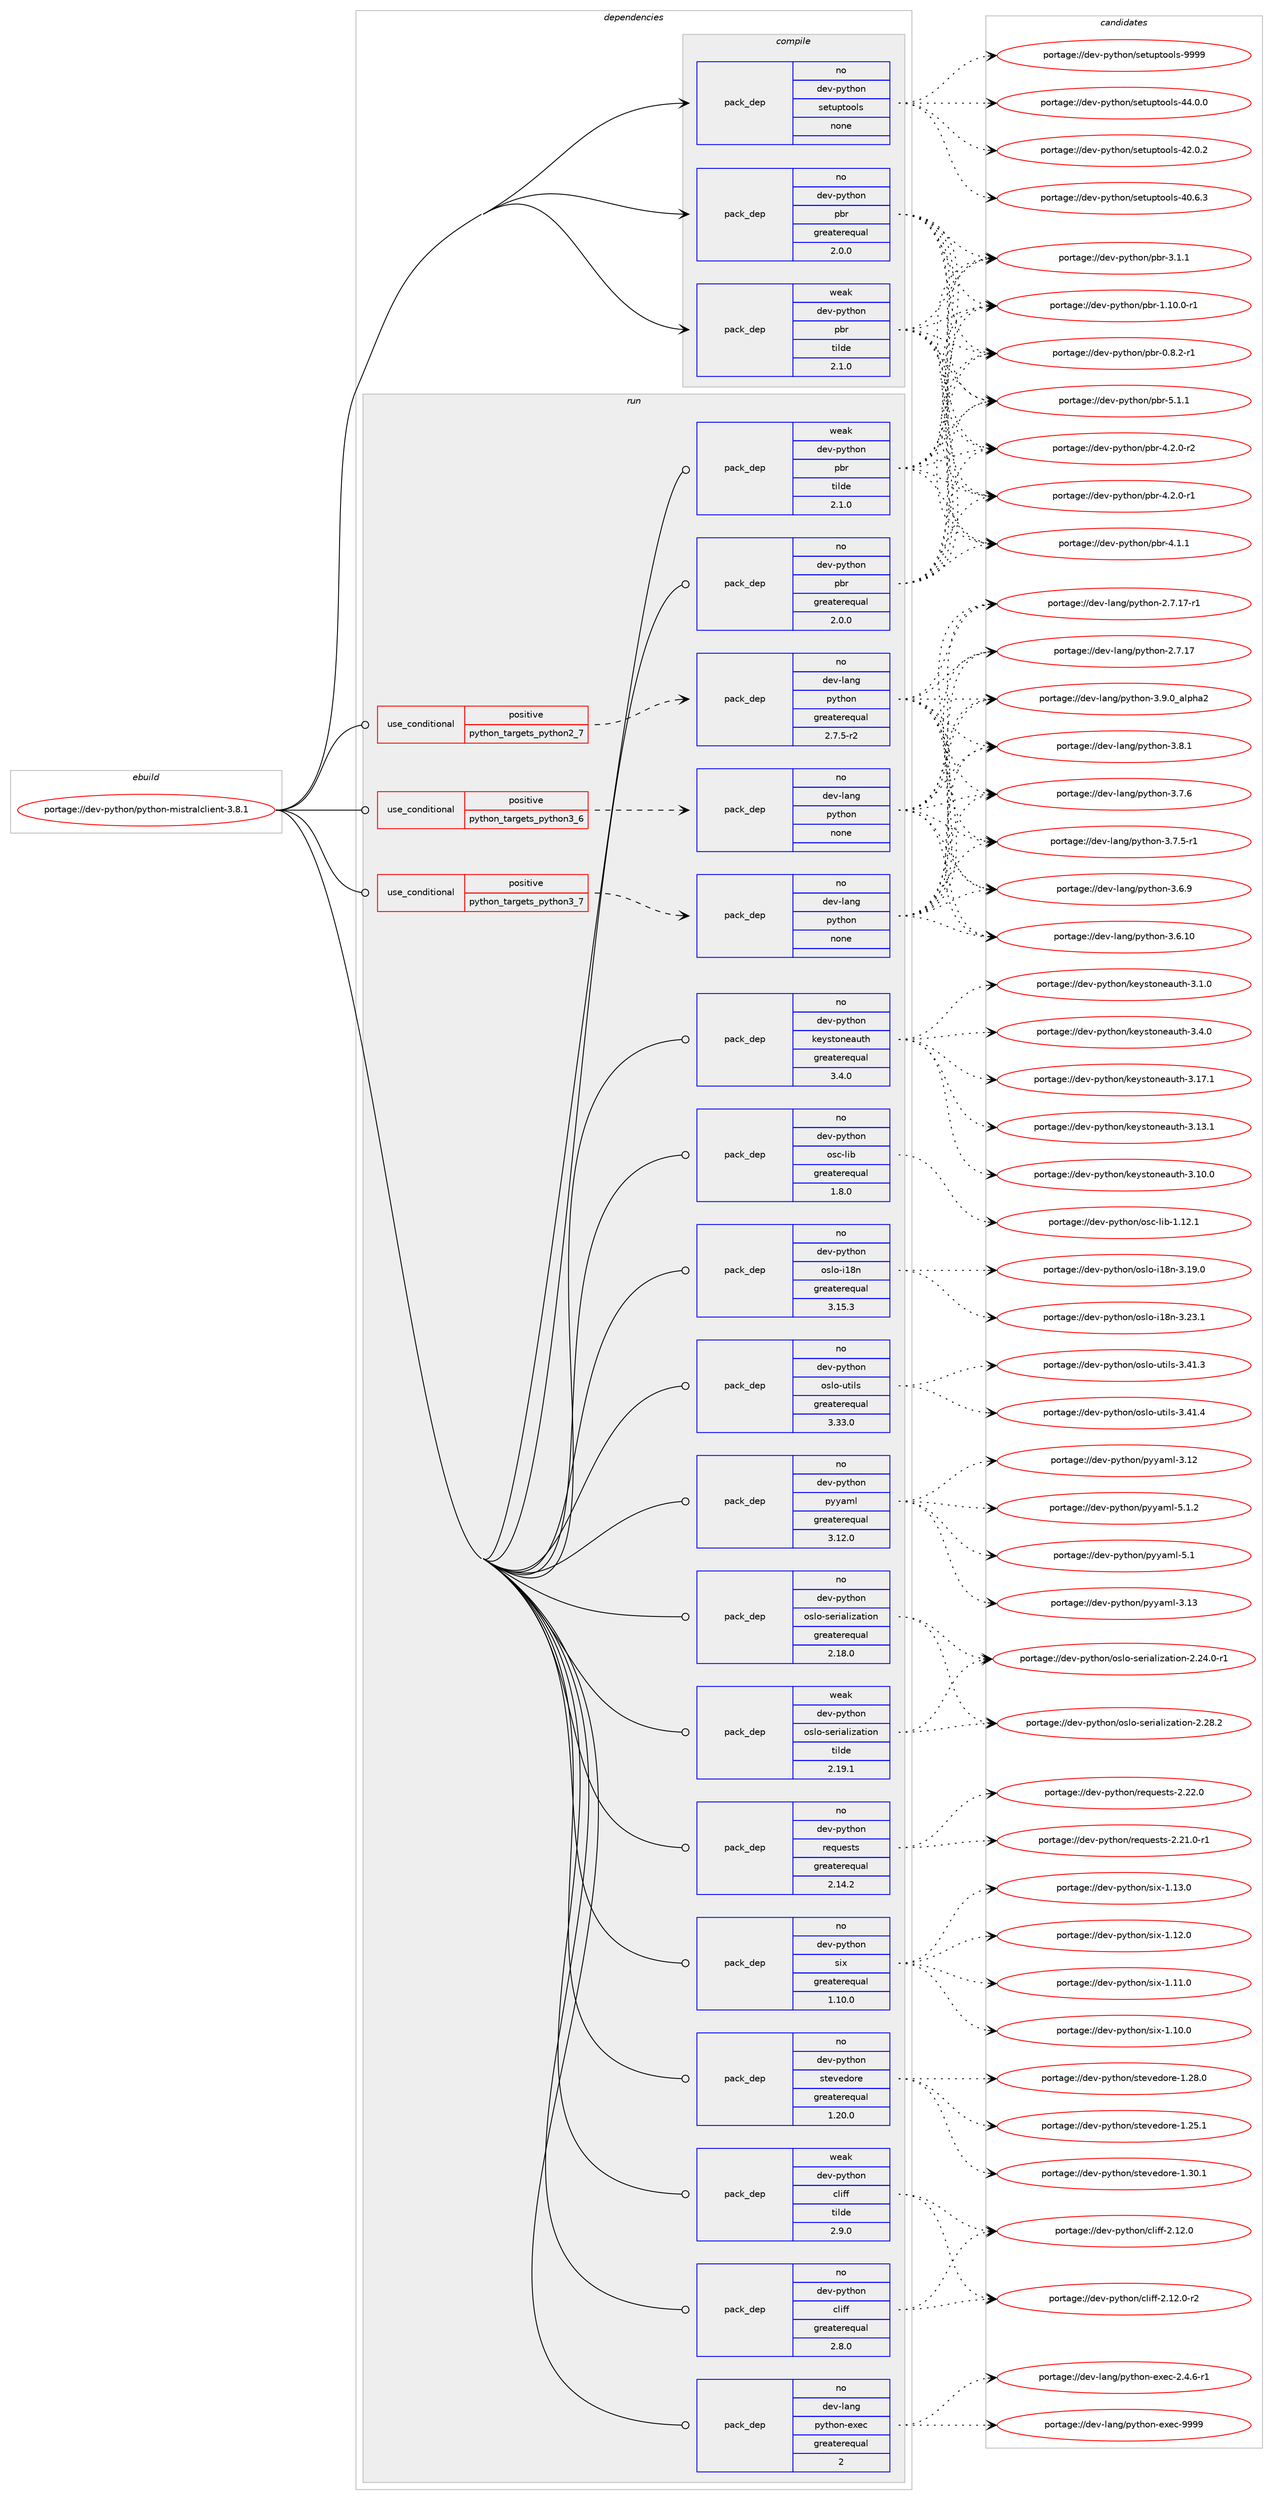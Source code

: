 digraph prolog {

# *************
# Graph options
# *************

newrank=true;
concentrate=true;
compound=true;
graph [rankdir=LR,fontname=Helvetica,fontsize=10,ranksep=1.5];#, ranksep=2.5, nodesep=0.2];
edge  [arrowhead=vee];
node  [fontname=Helvetica,fontsize=10];

# **********
# The ebuild
# **********

subgraph cluster_leftcol {
color=gray;
label=<<i>ebuild</i>>;
id [label="portage://dev-python/python-mistralclient-3.8.1", color=red, width=4, href="../dev-python/python-mistralclient-3.8.1.svg"];
}

# ****************
# The dependencies
# ****************

subgraph cluster_midcol {
color=gray;
label=<<i>dependencies</i>>;
subgraph cluster_compile {
fillcolor="#eeeeee";
style=filled;
label=<<i>compile</i>>;
subgraph pack319019 {
dependency431587 [label=<<TABLE BORDER="0" CELLBORDER="1" CELLSPACING="0" CELLPADDING="4" WIDTH="220"><TR><TD ROWSPAN="6" CELLPADDING="30">pack_dep</TD></TR><TR><TD WIDTH="110">no</TD></TR><TR><TD>dev-python</TD></TR><TR><TD>pbr</TD></TR><TR><TD>greaterequal</TD></TR><TR><TD>2.0.0</TD></TR></TABLE>>, shape=none, color=blue];
}
id:e -> dependency431587:w [weight=20,style="solid",arrowhead="vee"];
subgraph pack319020 {
dependency431588 [label=<<TABLE BORDER="0" CELLBORDER="1" CELLSPACING="0" CELLPADDING="4" WIDTH="220"><TR><TD ROWSPAN="6" CELLPADDING="30">pack_dep</TD></TR><TR><TD WIDTH="110">no</TD></TR><TR><TD>dev-python</TD></TR><TR><TD>setuptools</TD></TR><TR><TD>none</TD></TR><TR><TD></TD></TR></TABLE>>, shape=none, color=blue];
}
id:e -> dependency431588:w [weight=20,style="solid",arrowhead="vee"];
subgraph pack319021 {
dependency431589 [label=<<TABLE BORDER="0" CELLBORDER="1" CELLSPACING="0" CELLPADDING="4" WIDTH="220"><TR><TD ROWSPAN="6" CELLPADDING="30">pack_dep</TD></TR><TR><TD WIDTH="110">weak</TD></TR><TR><TD>dev-python</TD></TR><TR><TD>pbr</TD></TR><TR><TD>tilde</TD></TR><TR><TD>2.1.0</TD></TR></TABLE>>, shape=none, color=blue];
}
id:e -> dependency431589:w [weight=20,style="solid",arrowhead="vee"];
}
subgraph cluster_compileandrun {
fillcolor="#eeeeee";
style=filled;
label=<<i>compile and run</i>>;
}
subgraph cluster_run {
fillcolor="#eeeeee";
style=filled;
label=<<i>run</i>>;
subgraph cond107653 {
dependency431590 [label=<<TABLE BORDER="0" CELLBORDER="1" CELLSPACING="0" CELLPADDING="4"><TR><TD ROWSPAN="3" CELLPADDING="10">use_conditional</TD></TR><TR><TD>positive</TD></TR><TR><TD>python_targets_python2_7</TD></TR></TABLE>>, shape=none, color=red];
subgraph pack319022 {
dependency431591 [label=<<TABLE BORDER="0" CELLBORDER="1" CELLSPACING="0" CELLPADDING="4" WIDTH="220"><TR><TD ROWSPAN="6" CELLPADDING="30">pack_dep</TD></TR><TR><TD WIDTH="110">no</TD></TR><TR><TD>dev-lang</TD></TR><TR><TD>python</TD></TR><TR><TD>greaterequal</TD></TR><TR><TD>2.7.5-r2</TD></TR></TABLE>>, shape=none, color=blue];
}
dependency431590:e -> dependency431591:w [weight=20,style="dashed",arrowhead="vee"];
}
id:e -> dependency431590:w [weight=20,style="solid",arrowhead="odot"];
subgraph cond107654 {
dependency431592 [label=<<TABLE BORDER="0" CELLBORDER="1" CELLSPACING="0" CELLPADDING="4"><TR><TD ROWSPAN="3" CELLPADDING="10">use_conditional</TD></TR><TR><TD>positive</TD></TR><TR><TD>python_targets_python3_6</TD></TR></TABLE>>, shape=none, color=red];
subgraph pack319023 {
dependency431593 [label=<<TABLE BORDER="0" CELLBORDER="1" CELLSPACING="0" CELLPADDING="4" WIDTH="220"><TR><TD ROWSPAN="6" CELLPADDING="30">pack_dep</TD></TR><TR><TD WIDTH="110">no</TD></TR><TR><TD>dev-lang</TD></TR><TR><TD>python</TD></TR><TR><TD>none</TD></TR><TR><TD></TD></TR></TABLE>>, shape=none, color=blue];
}
dependency431592:e -> dependency431593:w [weight=20,style="dashed",arrowhead="vee"];
}
id:e -> dependency431592:w [weight=20,style="solid",arrowhead="odot"];
subgraph cond107655 {
dependency431594 [label=<<TABLE BORDER="0" CELLBORDER="1" CELLSPACING="0" CELLPADDING="4"><TR><TD ROWSPAN="3" CELLPADDING="10">use_conditional</TD></TR><TR><TD>positive</TD></TR><TR><TD>python_targets_python3_7</TD></TR></TABLE>>, shape=none, color=red];
subgraph pack319024 {
dependency431595 [label=<<TABLE BORDER="0" CELLBORDER="1" CELLSPACING="0" CELLPADDING="4" WIDTH="220"><TR><TD ROWSPAN="6" CELLPADDING="30">pack_dep</TD></TR><TR><TD WIDTH="110">no</TD></TR><TR><TD>dev-lang</TD></TR><TR><TD>python</TD></TR><TR><TD>none</TD></TR><TR><TD></TD></TR></TABLE>>, shape=none, color=blue];
}
dependency431594:e -> dependency431595:w [weight=20,style="dashed",arrowhead="vee"];
}
id:e -> dependency431594:w [weight=20,style="solid",arrowhead="odot"];
subgraph pack319025 {
dependency431596 [label=<<TABLE BORDER="0" CELLBORDER="1" CELLSPACING="0" CELLPADDING="4" WIDTH="220"><TR><TD ROWSPAN="6" CELLPADDING="30">pack_dep</TD></TR><TR><TD WIDTH="110">no</TD></TR><TR><TD>dev-lang</TD></TR><TR><TD>python-exec</TD></TR><TR><TD>greaterequal</TD></TR><TR><TD>2</TD></TR></TABLE>>, shape=none, color=blue];
}
id:e -> dependency431596:w [weight=20,style="solid",arrowhead="odot"];
subgraph pack319026 {
dependency431597 [label=<<TABLE BORDER="0" CELLBORDER="1" CELLSPACING="0" CELLPADDING="4" WIDTH="220"><TR><TD ROWSPAN="6" CELLPADDING="30">pack_dep</TD></TR><TR><TD WIDTH="110">no</TD></TR><TR><TD>dev-python</TD></TR><TR><TD>cliff</TD></TR><TR><TD>greaterequal</TD></TR><TR><TD>2.8.0</TD></TR></TABLE>>, shape=none, color=blue];
}
id:e -> dependency431597:w [weight=20,style="solid",arrowhead="odot"];
subgraph pack319027 {
dependency431598 [label=<<TABLE BORDER="0" CELLBORDER="1" CELLSPACING="0" CELLPADDING="4" WIDTH="220"><TR><TD ROWSPAN="6" CELLPADDING="30">pack_dep</TD></TR><TR><TD WIDTH="110">no</TD></TR><TR><TD>dev-python</TD></TR><TR><TD>keystoneauth</TD></TR><TR><TD>greaterequal</TD></TR><TR><TD>3.4.0</TD></TR></TABLE>>, shape=none, color=blue];
}
id:e -> dependency431598:w [weight=20,style="solid",arrowhead="odot"];
subgraph pack319028 {
dependency431599 [label=<<TABLE BORDER="0" CELLBORDER="1" CELLSPACING="0" CELLPADDING="4" WIDTH="220"><TR><TD ROWSPAN="6" CELLPADDING="30">pack_dep</TD></TR><TR><TD WIDTH="110">no</TD></TR><TR><TD>dev-python</TD></TR><TR><TD>osc-lib</TD></TR><TR><TD>greaterequal</TD></TR><TR><TD>1.8.0</TD></TR></TABLE>>, shape=none, color=blue];
}
id:e -> dependency431599:w [weight=20,style="solid",arrowhead="odot"];
subgraph pack319029 {
dependency431600 [label=<<TABLE BORDER="0" CELLBORDER="1" CELLSPACING="0" CELLPADDING="4" WIDTH="220"><TR><TD ROWSPAN="6" CELLPADDING="30">pack_dep</TD></TR><TR><TD WIDTH="110">no</TD></TR><TR><TD>dev-python</TD></TR><TR><TD>oslo-i18n</TD></TR><TR><TD>greaterequal</TD></TR><TR><TD>3.15.3</TD></TR></TABLE>>, shape=none, color=blue];
}
id:e -> dependency431600:w [weight=20,style="solid",arrowhead="odot"];
subgraph pack319030 {
dependency431601 [label=<<TABLE BORDER="0" CELLBORDER="1" CELLSPACING="0" CELLPADDING="4" WIDTH="220"><TR><TD ROWSPAN="6" CELLPADDING="30">pack_dep</TD></TR><TR><TD WIDTH="110">no</TD></TR><TR><TD>dev-python</TD></TR><TR><TD>oslo-serialization</TD></TR><TR><TD>greaterequal</TD></TR><TR><TD>2.18.0</TD></TR></TABLE>>, shape=none, color=blue];
}
id:e -> dependency431601:w [weight=20,style="solid",arrowhead="odot"];
subgraph pack319031 {
dependency431602 [label=<<TABLE BORDER="0" CELLBORDER="1" CELLSPACING="0" CELLPADDING="4" WIDTH="220"><TR><TD ROWSPAN="6" CELLPADDING="30">pack_dep</TD></TR><TR><TD WIDTH="110">no</TD></TR><TR><TD>dev-python</TD></TR><TR><TD>oslo-utils</TD></TR><TR><TD>greaterequal</TD></TR><TR><TD>3.33.0</TD></TR></TABLE>>, shape=none, color=blue];
}
id:e -> dependency431602:w [weight=20,style="solid",arrowhead="odot"];
subgraph pack319032 {
dependency431603 [label=<<TABLE BORDER="0" CELLBORDER="1" CELLSPACING="0" CELLPADDING="4" WIDTH="220"><TR><TD ROWSPAN="6" CELLPADDING="30">pack_dep</TD></TR><TR><TD WIDTH="110">no</TD></TR><TR><TD>dev-python</TD></TR><TR><TD>pbr</TD></TR><TR><TD>greaterequal</TD></TR><TR><TD>2.0.0</TD></TR></TABLE>>, shape=none, color=blue];
}
id:e -> dependency431603:w [weight=20,style="solid",arrowhead="odot"];
subgraph pack319033 {
dependency431604 [label=<<TABLE BORDER="0" CELLBORDER="1" CELLSPACING="0" CELLPADDING="4" WIDTH="220"><TR><TD ROWSPAN="6" CELLPADDING="30">pack_dep</TD></TR><TR><TD WIDTH="110">no</TD></TR><TR><TD>dev-python</TD></TR><TR><TD>pyyaml</TD></TR><TR><TD>greaterequal</TD></TR><TR><TD>3.12.0</TD></TR></TABLE>>, shape=none, color=blue];
}
id:e -> dependency431604:w [weight=20,style="solid",arrowhead="odot"];
subgraph pack319034 {
dependency431605 [label=<<TABLE BORDER="0" CELLBORDER="1" CELLSPACING="0" CELLPADDING="4" WIDTH="220"><TR><TD ROWSPAN="6" CELLPADDING="30">pack_dep</TD></TR><TR><TD WIDTH="110">no</TD></TR><TR><TD>dev-python</TD></TR><TR><TD>requests</TD></TR><TR><TD>greaterequal</TD></TR><TR><TD>2.14.2</TD></TR></TABLE>>, shape=none, color=blue];
}
id:e -> dependency431605:w [weight=20,style="solid",arrowhead="odot"];
subgraph pack319035 {
dependency431606 [label=<<TABLE BORDER="0" CELLBORDER="1" CELLSPACING="0" CELLPADDING="4" WIDTH="220"><TR><TD ROWSPAN="6" CELLPADDING="30">pack_dep</TD></TR><TR><TD WIDTH="110">no</TD></TR><TR><TD>dev-python</TD></TR><TR><TD>six</TD></TR><TR><TD>greaterequal</TD></TR><TR><TD>1.10.0</TD></TR></TABLE>>, shape=none, color=blue];
}
id:e -> dependency431606:w [weight=20,style="solid",arrowhead="odot"];
subgraph pack319036 {
dependency431607 [label=<<TABLE BORDER="0" CELLBORDER="1" CELLSPACING="0" CELLPADDING="4" WIDTH="220"><TR><TD ROWSPAN="6" CELLPADDING="30">pack_dep</TD></TR><TR><TD WIDTH="110">no</TD></TR><TR><TD>dev-python</TD></TR><TR><TD>stevedore</TD></TR><TR><TD>greaterequal</TD></TR><TR><TD>1.20.0</TD></TR></TABLE>>, shape=none, color=blue];
}
id:e -> dependency431607:w [weight=20,style="solid",arrowhead="odot"];
subgraph pack319037 {
dependency431608 [label=<<TABLE BORDER="0" CELLBORDER="1" CELLSPACING="0" CELLPADDING="4" WIDTH="220"><TR><TD ROWSPAN="6" CELLPADDING="30">pack_dep</TD></TR><TR><TD WIDTH="110">weak</TD></TR><TR><TD>dev-python</TD></TR><TR><TD>cliff</TD></TR><TR><TD>tilde</TD></TR><TR><TD>2.9.0</TD></TR></TABLE>>, shape=none, color=blue];
}
id:e -> dependency431608:w [weight=20,style="solid",arrowhead="odot"];
subgraph pack319038 {
dependency431609 [label=<<TABLE BORDER="0" CELLBORDER="1" CELLSPACING="0" CELLPADDING="4" WIDTH="220"><TR><TD ROWSPAN="6" CELLPADDING="30">pack_dep</TD></TR><TR><TD WIDTH="110">weak</TD></TR><TR><TD>dev-python</TD></TR><TR><TD>oslo-serialization</TD></TR><TR><TD>tilde</TD></TR><TR><TD>2.19.1</TD></TR></TABLE>>, shape=none, color=blue];
}
id:e -> dependency431609:w [weight=20,style="solid",arrowhead="odot"];
subgraph pack319039 {
dependency431610 [label=<<TABLE BORDER="0" CELLBORDER="1" CELLSPACING="0" CELLPADDING="4" WIDTH="220"><TR><TD ROWSPAN="6" CELLPADDING="30">pack_dep</TD></TR><TR><TD WIDTH="110">weak</TD></TR><TR><TD>dev-python</TD></TR><TR><TD>pbr</TD></TR><TR><TD>tilde</TD></TR><TR><TD>2.1.0</TD></TR></TABLE>>, shape=none, color=blue];
}
id:e -> dependency431610:w [weight=20,style="solid",arrowhead="odot"];
}
}

# **************
# The candidates
# **************

subgraph cluster_choices {
rank=same;
color=gray;
label=<<i>candidates</i>>;

subgraph choice319019 {
color=black;
nodesep=1;
choice100101118451121211161041111104711298114455346494649 [label="portage://dev-python/pbr-5.1.1", color=red, width=4,href="../dev-python/pbr-5.1.1.svg"];
choice1001011184511212111610411111047112981144552465046484511450 [label="portage://dev-python/pbr-4.2.0-r2", color=red, width=4,href="../dev-python/pbr-4.2.0-r2.svg"];
choice1001011184511212111610411111047112981144552465046484511449 [label="portage://dev-python/pbr-4.2.0-r1", color=red, width=4,href="../dev-python/pbr-4.2.0-r1.svg"];
choice100101118451121211161041111104711298114455246494649 [label="portage://dev-python/pbr-4.1.1", color=red, width=4,href="../dev-python/pbr-4.1.1.svg"];
choice100101118451121211161041111104711298114455146494649 [label="portage://dev-python/pbr-3.1.1", color=red, width=4,href="../dev-python/pbr-3.1.1.svg"];
choice100101118451121211161041111104711298114454946494846484511449 [label="portage://dev-python/pbr-1.10.0-r1", color=red, width=4,href="../dev-python/pbr-1.10.0-r1.svg"];
choice1001011184511212111610411111047112981144548465646504511449 [label="portage://dev-python/pbr-0.8.2-r1", color=red, width=4,href="../dev-python/pbr-0.8.2-r1.svg"];
dependency431587:e -> choice100101118451121211161041111104711298114455346494649:w [style=dotted,weight="100"];
dependency431587:e -> choice1001011184511212111610411111047112981144552465046484511450:w [style=dotted,weight="100"];
dependency431587:e -> choice1001011184511212111610411111047112981144552465046484511449:w [style=dotted,weight="100"];
dependency431587:e -> choice100101118451121211161041111104711298114455246494649:w [style=dotted,weight="100"];
dependency431587:e -> choice100101118451121211161041111104711298114455146494649:w [style=dotted,weight="100"];
dependency431587:e -> choice100101118451121211161041111104711298114454946494846484511449:w [style=dotted,weight="100"];
dependency431587:e -> choice1001011184511212111610411111047112981144548465646504511449:w [style=dotted,weight="100"];
}
subgraph choice319020 {
color=black;
nodesep=1;
choice10010111845112121116104111110471151011161171121161111111081154557575757 [label="portage://dev-python/setuptools-9999", color=red, width=4,href="../dev-python/setuptools-9999.svg"];
choice100101118451121211161041111104711510111611711211611111110811545525246484648 [label="portage://dev-python/setuptools-44.0.0", color=red, width=4,href="../dev-python/setuptools-44.0.0.svg"];
choice100101118451121211161041111104711510111611711211611111110811545525046484650 [label="portage://dev-python/setuptools-42.0.2", color=red, width=4,href="../dev-python/setuptools-42.0.2.svg"];
choice100101118451121211161041111104711510111611711211611111110811545524846544651 [label="portage://dev-python/setuptools-40.6.3", color=red, width=4,href="../dev-python/setuptools-40.6.3.svg"];
dependency431588:e -> choice10010111845112121116104111110471151011161171121161111111081154557575757:w [style=dotted,weight="100"];
dependency431588:e -> choice100101118451121211161041111104711510111611711211611111110811545525246484648:w [style=dotted,weight="100"];
dependency431588:e -> choice100101118451121211161041111104711510111611711211611111110811545525046484650:w [style=dotted,weight="100"];
dependency431588:e -> choice100101118451121211161041111104711510111611711211611111110811545524846544651:w [style=dotted,weight="100"];
}
subgraph choice319021 {
color=black;
nodesep=1;
choice100101118451121211161041111104711298114455346494649 [label="portage://dev-python/pbr-5.1.1", color=red, width=4,href="../dev-python/pbr-5.1.1.svg"];
choice1001011184511212111610411111047112981144552465046484511450 [label="portage://dev-python/pbr-4.2.0-r2", color=red, width=4,href="../dev-python/pbr-4.2.0-r2.svg"];
choice1001011184511212111610411111047112981144552465046484511449 [label="portage://dev-python/pbr-4.2.0-r1", color=red, width=4,href="../dev-python/pbr-4.2.0-r1.svg"];
choice100101118451121211161041111104711298114455246494649 [label="portage://dev-python/pbr-4.1.1", color=red, width=4,href="../dev-python/pbr-4.1.1.svg"];
choice100101118451121211161041111104711298114455146494649 [label="portage://dev-python/pbr-3.1.1", color=red, width=4,href="../dev-python/pbr-3.1.1.svg"];
choice100101118451121211161041111104711298114454946494846484511449 [label="portage://dev-python/pbr-1.10.0-r1", color=red, width=4,href="../dev-python/pbr-1.10.0-r1.svg"];
choice1001011184511212111610411111047112981144548465646504511449 [label="portage://dev-python/pbr-0.8.2-r1", color=red, width=4,href="../dev-python/pbr-0.8.2-r1.svg"];
dependency431589:e -> choice100101118451121211161041111104711298114455346494649:w [style=dotted,weight="100"];
dependency431589:e -> choice1001011184511212111610411111047112981144552465046484511450:w [style=dotted,weight="100"];
dependency431589:e -> choice1001011184511212111610411111047112981144552465046484511449:w [style=dotted,weight="100"];
dependency431589:e -> choice100101118451121211161041111104711298114455246494649:w [style=dotted,weight="100"];
dependency431589:e -> choice100101118451121211161041111104711298114455146494649:w [style=dotted,weight="100"];
dependency431589:e -> choice100101118451121211161041111104711298114454946494846484511449:w [style=dotted,weight="100"];
dependency431589:e -> choice1001011184511212111610411111047112981144548465646504511449:w [style=dotted,weight="100"];
}
subgraph choice319022 {
color=black;
nodesep=1;
choice10010111845108971101034711212111610411111045514657464895971081121049750 [label="portage://dev-lang/python-3.9.0_alpha2", color=red, width=4,href="../dev-lang/python-3.9.0_alpha2.svg"];
choice100101118451089711010347112121116104111110455146564649 [label="portage://dev-lang/python-3.8.1", color=red, width=4,href="../dev-lang/python-3.8.1.svg"];
choice100101118451089711010347112121116104111110455146554654 [label="portage://dev-lang/python-3.7.6", color=red, width=4,href="../dev-lang/python-3.7.6.svg"];
choice1001011184510897110103471121211161041111104551465546534511449 [label="portage://dev-lang/python-3.7.5-r1", color=red, width=4,href="../dev-lang/python-3.7.5-r1.svg"];
choice100101118451089711010347112121116104111110455146544657 [label="portage://dev-lang/python-3.6.9", color=red, width=4,href="../dev-lang/python-3.6.9.svg"];
choice10010111845108971101034711212111610411111045514654464948 [label="portage://dev-lang/python-3.6.10", color=red, width=4,href="../dev-lang/python-3.6.10.svg"];
choice100101118451089711010347112121116104111110455046554649554511449 [label="portage://dev-lang/python-2.7.17-r1", color=red, width=4,href="../dev-lang/python-2.7.17-r1.svg"];
choice10010111845108971101034711212111610411111045504655464955 [label="portage://dev-lang/python-2.7.17", color=red, width=4,href="../dev-lang/python-2.7.17.svg"];
dependency431591:e -> choice10010111845108971101034711212111610411111045514657464895971081121049750:w [style=dotted,weight="100"];
dependency431591:e -> choice100101118451089711010347112121116104111110455146564649:w [style=dotted,weight="100"];
dependency431591:e -> choice100101118451089711010347112121116104111110455146554654:w [style=dotted,weight="100"];
dependency431591:e -> choice1001011184510897110103471121211161041111104551465546534511449:w [style=dotted,weight="100"];
dependency431591:e -> choice100101118451089711010347112121116104111110455146544657:w [style=dotted,weight="100"];
dependency431591:e -> choice10010111845108971101034711212111610411111045514654464948:w [style=dotted,weight="100"];
dependency431591:e -> choice100101118451089711010347112121116104111110455046554649554511449:w [style=dotted,weight="100"];
dependency431591:e -> choice10010111845108971101034711212111610411111045504655464955:w [style=dotted,weight="100"];
}
subgraph choice319023 {
color=black;
nodesep=1;
choice10010111845108971101034711212111610411111045514657464895971081121049750 [label="portage://dev-lang/python-3.9.0_alpha2", color=red, width=4,href="../dev-lang/python-3.9.0_alpha2.svg"];
choice100101118451089711010347112121116104111110455146564649 [label="portage://dev-lang/python-3.8.1", color=red, width=4,href="../dev-lang/python-3.8.1.svg"];
choice100101118451089711010347112121116104111110455146554654 [label="portage://dev-lang/python-3.7.6", color=red, width=4,href="../dev-lang/python-3.7.6.svg"];
choice1001011184510897110103471121211161041111104551465546534511449 [label="portage://dev-lang/python-3.7.5-r1", color=red, width=4,href="../dev-lang/python-3.7.5-r1.svg"];
choice100101118451089711010347112121116104111110455146544657 [label="portage://dev-lang/python-3.6.9", color=red, width=4,href="../dev-lang/python-3.6.9.svg"];
choice10010111845108971101034711212111610411111045514654464948 [label="portage://dev-lang/python-3.6.10", color=red, width=4,href="../dev-lang/python-3.6.10.svg"];
choice100101118451089711010347112121116104111110455046554649554511449 [label="portage://dev-lang/python-2.7.17-r1", color=red, width=4,href="../dev-lang/python-2.7.17-r1.svg"];
choice10010111845108971101034711212111610411111045504655464955 [label="portage://dev-lang/python-2.7.17", color=red, width=4,href="../dev-lang/python-2.7.17.svg"];
dependency431593:e -> choice10010111845108971101034711212111610411111045514657464895971081121049750:w [style=dotted,weight="100"];
dependency431593:e -> choice100101118451089711010347112121116104111110455146564649:w [style=dotted,weight="100"];
dependency431593:e -> choice100101118451089711010347112121116104111110455146554654:w [style=dotted,weight="100"];
dependency431593:e -> choice1001011184510897110103471121211161041111104551465546534511449:w [style=dotted,weight="100"];
dependency431593:e -> choice100101118451089711010347112121116104111110455146544657:w [style=dotted,weight="100"];
dependency431593:e -> choice10010111845108971101034711212111610411111045514654464948:w [style=dotted,weight="100"];
dependency431593:e -> choice100101118451089711010347112121116104111110455046554649554511449:w [style=dotted,weight="100"];
dependency431593:e -> choice10010111845108971101034711212111610411111045504655464955:w [style=dotted,weight="100"];
}
subgraph choice319024 {
color=black;
nodesep=1;
choice10010111845108971101034711212111610411111045514657464895971081121049750 [label="portage://dev-lang/python-3.9.0_alpha2", color=red, width=4,href="../dev-lang/python-3.9.0_alpha2.svg"];
choice100101118451089711010347112121116104111110455146564649 [label="portage://dev-lang/python-3.8.1", color=red, width=4,href="../dev-lang/python-3.8.1.svg"];
choice100101118451089711010347112121116104111110455146554654 [label="portage://dev-lang/python-3.7.6", color=red, width=4,href="../dev-lang/python-3.7.6.svg"];
choice1001011184510897110103471121211161041111104551465546534511449 [label="portage://dev-lang/python-3.7.5-r1", color=red, width=4,href="../dev-lang/python-3.7.5-r1.svg"];
choice100101118451089711010347112121116104111110455146544657 [label="portage://dev-lang/python-3.6.9", color=red, width=4,href="../dev-lang/python-3.6.9.svg"];
choice10010111845108971101034711212111610411111045514654464948 [label="portage://dev-lang/python-3.6.10", color=red, width=4,href="../dev-lang/python-3.6.10.svg"];
choice100101118451089711010347112121116104111110455046554649554511449 [label="portage://dev-lang/python-2.7.17-r1", color=red, width=4,href="../dev-lang/python-2.7.17-r1.svg"];
choice10010111845108971101034711212111610411111045504655464955 [label="portage://dev-lang/python-2.7.17", color=red, width=4,href="../dev-lang/python-2.7.17.svg"];
dependency431595:e -> choice10010111845108971101034711212111610411111045514657464895971081121049750:w [style=dotted,weight="100"];
dependency431595:e -> choice100101118451089711010347112121116104111110455146564649:w [style=dotted,weight="100"];
dependency431595:e -> choice100101118451089711010347112121116104111110455146554654:w [style=dotted,weight="100"];
dependency431595:e -> choice1001011184510897110103471121211161041111104551465546534511449:w [style=dotted,weight="100"];
dependency431595:e -> choice100101118451089711010347112121116104111110455146544657:w [style=dotted,weight="100"];
dependency431595:e -> choice10010111845108971101034711212111610411111045514654464948:w [style=dotted,weight="100"];
dependency431595:e -> choice100101118451089711010347112121116104111110455046554649554511449:w [style=dotted,weight="100"];
dependency431595:e -> choice10010111845108971101034711212111610411111045504655464955:w [style=dotted,weight="100"];
}
subgraph choice319025 {
color=black;
nodesep=1;
choice10010111845108971101034711212111610411111045101120101994557575757 [label="portage://dev-lang/python-exec-9999", color=red, width=4,href="../dev-lang/python-exec-9999.svg"];
choice10010111845108971101034711212111610411111045101120101994550465246544511449 [label="portage://dev-lang/python-exec-2.4.6-r1", color=red, width=4,href="../dev-lang/python-exec-2.4.6-r1.svg"];
dependency431596:e -> choice10010111845108971101034711212111610411111045101120101994557575757:w [style=dotted,weight="100"];
dependency431596:e -> choice10010111845108971101034711212111610411111045101120101994550465246544511449:w [style=dotted,weight="100"];
}
subgraph choice319026 {
color=black;
nodesep=1;
choice100101118451121211161041111104799108105102102455046495046484511450 [label="portage://dev-python/cliff-2.12.0-r2", color=red, width=4,href="../dev-python/cliff-2.12.0-r2.svg"];
choice10010111845112121116104111110479910810510210245504649504648 [label="portage://dev-python/cliff-2.12.0", color=red, width=4,href="../dev-python/cliff-2.12.0.svg"];
dependency431597:e -> choice100101118451121211161041111104799108105102102455046495046484511450:w [style=dotted,weight="100"];
dependency431597:e -> choice10010111845112121116104111110479910810510210245504649504648:w [style=dotted,weight="100"];
}
subgraph choice319027 {
color=black;
nodesep=1;
choice100101118451121211161041111104710710112111511611111010197117116104455146524648 [label="portage://dev-python/keystoneauth-3.4.0", color=red, width=4,href="../dev-python/keystoneauth-3.4.0.svg"];
choice10010111845112121116104111110471071011211151161111101019711711610445514649554649 [label="portage://dev-python/keystoneauth-3.17.1", color=red, width=4,href="../dev-python/keystoneauth-3.17.1.svg"];
choice10010111845112121116104111110471071011211151161111101019711711610445514649514649 [label="portage://dev-python/keystoneauth-3.13.1", color=red, width=4,href="../dev-python/keystoneauth-3.13.1.svg"];
choice10010111845112121116104111110471071011211151161111101019711711610445514649484648 [label="portage://dev-python/keystoneauth-3.10.0", color=red, width=4,href="../dev-python/keystoneauth-3.10.0.svg"];
choice100101118451121211161041111104710710112111511611111010197117116104455146494648 [label="portage://dev-python/keystoneauth-3.1.0", color=red, width=4,href="../dev-python/keystoneauth-3.1.0.svg"];
dependency431598:e -> choice100101118451121211161041111104710710112111511611111010197117116104455146524648:w [style=dotted,weight="100"];
dependency431598:e -> choice10010111845112121116104111110471071011211151161111101019711711610445514649554649:w [style=dotted,weight="100"];
dependency431598:e -> choice10010111845112121116104111110471071011211151161111101019711711610445514649514649:w [style=dotted,weight="100"];
dependency431598:e -> choice10010111845112121116104111110471071011211151161111101019711711610445514649484648:w [style=dotted,weight="100"];
dependency431598:e -> choice100101118451121211161041111104710710112111511611111010197117116104455146494648:w [style=dotted,weight="100"];
}
subgraph choice319028 {
color=black;
nodesep=1;
choice100101118451121211161041111104711111599451081059845494649504649 [label="portage://dev-python/osc-lib-1.12.1", color=red, width=4,href="../dev-python/osc-lib-1.12.1.svg"];
dependency431599:e -> choice100101118451121211161041111104711111599451081059845494649504649:w [style=dotted,weight="100"];
}
subgraph choice319029 {
color=black;
nodesep=1;
choice100101118451121211161041111104711111510811145105495611045514650514649 [label="portage://dev-python/oslo-i18n-3.23.1", color=red, width=4,href="../dev-python/oslo-i18n-3.23.1.svg"];
choice100101118451121211161041111104711111510811145105495611045514649574648 [label="portage://dev-python/oslo-i18n-3.19.0", color=red, width=4,href="../dev-python/oslo-i18n-3.19.0.svg"];
dependency431600:e -> choice100101118451121211161041111104711111510811145105495611045514650514649:w [style=dotted,weight="100"];
dependency431600:e -> choice100101118451121211161041111104711111510811145105495611045514649574648:w [style=dotted,weight="100"];
}
subgraph choice319030 {
color=black;
nodesep=1;
choice100101118451121211161041111104711111510811145115101114105971081051229711610511111045504650564650 [label="portage://dev-python/oslo-serialization-2.28.2", color=red, width=4,href="../dev-python/oslo-serialization-2.28.2.svg"];
choice1001011184511212111610411111047111115108111451151011141059710810512297116105111110455046505246484511449 [label="portage://dev-python/oslo-serialization-2.24.0-r1", color=red, width=4,href="../dev-python/oslo-serialization-2.24.0-r1.svg"];
dependency431601:e -> choice100101118451121211161041111104711111510811145115101114105971081051229711610511111045504650564650:w [style=dotted,weight="100"];
dependency431601:e -> choice1001011184511212111610411111047111115108111451151011141059710810512297116105111110455046505246484511449:w [style=dotted,weight="100"];
}
subgraph choice319031 {
color=black;
nodesep=1;
choice10010111845112121116104111110471111151081114511711610510811545514652494652 [label="portage://dev-python/oslo-utils-3.41.4", color=red, width=4,href="../dev-python/oslo-utils-3.41.4.svg"];
choice10010111845112121116104111110471111151081114511711610510811545514652494651 [label="portage://dev-python/oslo-utils-3.41.3", color=red, width=4,href="../dev-python/oslo-utils-3.41.3.svg"];
dependency431602:e -> choice10010111845112121116104111110471111151081114511711610510811545514652494652:w [style=dotted,weight="100"];
dependency431602:e -> choice10010111845112121116104111110471111151081114511711610510811545514652494651:w [style=dotted,weight="100"];
}
subgraph choice319032 {
color=black;
nodesep=1;
choice100101118451121211161041111104711298114455346494649 [label="portage://dev-python/pbr-5.1.1", color=red, width=4,href="../dev-python/pbr-5.1.1.svg"];
choice1001011184511212111610411111047112981144552465046484511450 [label="portage://dev-python/pbr-4.2.0-r2", color=red, width=4,href="../dev-python/pbr-4.2.0-r2.svg"];
choice1001011184511212111610411111047112981144552465046484511449 [label="portage://dev-python/pbr-4.2.0-r1", color=red, width=4,href="../dev-python/pbr-4.2.0-r1.svg"];
choice100101118451121211161041111104711298114455246494649 [label="portage://dev-python/pbr-4.1.1", color=red, width=4,href="../dev-python/pbr-4.1.1.svg"];
choice100101118451121211161041111104711298114455146494649 [label="portage://dev-python/pbr-3.1.1", color=red, width=4,href="../dev-python/pbr-3.1.1.svg"];
choice100101118451121211161041111104711298114454946494846484511449 [label="portage://dev-python/pbr-1.10.0-r1", color=red, width=4,href="../dev-python/pbr-1.10.0-r1.svg"];
choice1001011184511212111610411111047112981144548465646504511449 [label="portage://dev-python/pbr-0.8.2-r1", color=red, width=4,href="../dev-python/pbr-0.8.2-r1.svg"];
dependency431603:e -> choice100101118451121211161041111104711298114455346494649:w [style=dotted,weight="100"];
dependency431603:e -> choice1001011184511212111610411111047112981144552465046484511450:w [style=dotted,weight="100"];
dependency431603:e -> choice1001011184511212111610411111047112981144552465046484511449:w [style=dotted,weight="100"];
dependency431603:e -> choice100101118451121211161041111104711298114455246494649:w [style=dotted,weight="100"];
dependency431603:e -> choice100101118451121211161041111104711298114455146494649:w [style=dotted,weight="100"];
dependency431603:e -> choice100101118451121211161041111104711298114454946494846484511449:w [style=dotted,weight="100"];
dependency431603:e -> choice1001011184511212111610411111047112981144548465646504511449:w [style=dotted,weight="100"];
}
subgraph choice319033 {
color=black;
nodesep=1;
choice100101118451121211161041111104711212112197109108455346494650 [label="portage://dev-python/pyyaml-5.1.2", color=red, width=4,href="../dev-python/pyyaml-5.1.2.svg"];
choice10010111845112121116104111110471121211219710910845534649 [label="portage://dev-python/pyyaml-5.1", color=red, width=4,href="../dev-python/pyyaml-5.1.svg"];
choice1001011184511212111610411111047112121121971091084551464951 [label="portage://dev-python/pyyaml-3.13", color=red, width=4,href="../dev-python/pyyaml-3.13.svg"];
choice1001011184511212111610411111047112121121971091084551464950 [label="portage://dev-python/pyyaml-3.12", color=red, width=4,href="../dev-python/pyyaml-3.12.svg"];
dependency431604:e -> choice100101118451121211161041111104711212112197109108455346494650:w [style=dotted,weight="100"];
dependency431604:e -> choice10010111845112121116104111110471121211219710910845534649:w [style=dotted,weight="100"];
dependency431604:e -> choice1001011184511212111610411111047112121121971091084551464951:w [style=dotted,weight="100"];
dependency431604:e -> choice1001011184511212111610411111047112121121971091084551464950:w [style=dotted,weight="100"];
}
subgraph choice319034 {
color=black;
nodesep=1;
choice100101118451121211161041111104711410111311710111511611545504650504648 [label="portage://dev-python/requests-2.22.0", color=red, width=4,href="../dev-python/requests-2.22.0.svg"];
choice1001011184511212111610411111047114101113117101115116115455046504946484511449 [label="portage://dev-python/requests-2.21.0-r1", color=red, width=4,href="../dev-python/requests-2.21.0-r1.svg"];
dependency431605:e -> choice100101118451121211161041111104711410111311710111511611545504650504648:w [style=dotted,weight="100"];
dependency431605:e -> choice1001011184511212111610411111047114101113117101115116115455046504946484511449:w [style=dotted,weight="100"];
}
subgraph choice319035 {
color=black;
nodesep=1;
choice100101118451121211161041111104711510512045494649514648 [label="portage://dev-python/six-1.13.0", color=red, width=4,href="../dev-python/six-1.13.0.svg"];
choice100101118451121211161041111104711510512045494649504648 [label="portage://dev-python/six-1.12.0", color=red, width=4,href="../dev-python/six-1.12.0.svg"];
choice100101118451121211161041111104711510512045494649494648 [label="portage://dev-python/six-1.11.0", color=red, width=4,href="../dev-python/six-1.11.0.svg"];
choice100101118451121211161041111104711510512045494649484648 [label="portage://dev-python/six-1.10.0", color=red, width=4,href="../dev-python/six-1.10.0.svg"];
dependency431606:e -> choice100101118451121211161041111104711510512045494649514648:w [style=dotted,weight="100"];
dependency431606:e -> choice100101118451121211161041111104711510512045494649504648:w [style=dotted,weight="100"];
dependency431606:e -> choice100101118451121211161041111104711510512045494649494648:w [style=dotted,weight="100"];
dependency431606:e -> choice100101118451121211161041111104711510512045494649484648:w [style=dotted,weight="100"];
}
subgraph choice319036 {
color=black;
nodesep=1;
choice100101118451121211161041111104711511610111810110011111410145494651484649 [label="portage://dev-python/stevedore-1.30.1", color=red, width=4,href="../dev-python/stevedore-1.30.1.svg"];
choice100101118451121211161041111104711511610111810110011111410145494650564648 [label="portage://dev-python/stevedore-1.28.0", color=red, width=4,href="../dev-python/stevedore-1.28.0.svg"];
choice100101118451121211161041111104711511610111810110011111410145494650534649 [label="portage://dev-python/stevedore-1.25.1", color=red, width=4,href="../dev-python/stevedore-1.25.1.svg"];
dependency431607:e -> choice100101118451121211161041111104711511610111810110011111410145494651484649:w [style=dotted,weight="100"];
dependency431607:e -> choice100101118451121211161041111104711511610111810110011111410145494650564648:w [style=dotted,weight="100"];
dependency431607:e -> choice100101118451121211161041111104711511610111810110011111410145494650534649:w [style=dotted,weight="100"];
}
subgraph choice319037 {
color=black;
nodesep=1;
choice100101118451121211161041111104799108105102102455046495046484511450 [label="portage://dev-python/cliff-2.12.0-r2", color=red, width=4,href="../dev-python/cliff-2.12.0-r2.svg"];
choice10010111845112121116104111110479910810510210245504649504648 [label="portage://dev-python/cliff-2.12.0", color=red, width=4,href="../dev-python/cliff-2.12.0.svg"];
dependency431608:e -> choice100101118451121211161041111104799108105102102455046495046484511450:w [style=dotted,weight="100"];
dependency431608:e -> choice10010111845112121116104111110479910810510210245504649504648:w [style=dotted,weight="100"];
}
subgraph choice319038 {
color=black;
nodesep=1;
choice100101118451121211161041111104711111510811145115101114105971081051229711610511111045504650564650 [label="portage://dev-python/oslo-serialization-2.28.2", color=red, width=4,href="../dev-python/oslo-serialization-2.28.2.svg"];
choice1001011184511212111610411111047111115108111451151011141059710810512297116105111110455046505246484511449 [label="portage://dev-python/oslo-serialization-2.24.0-r1", color=red, width=4,href="../dev-python/oslo-serialization-2.24.0-r1.svg"];
dependency431609:e -> choice100101118451121211161041111104711111510811145115101114105971081051229711610511111045504650564650:w [style=dotted,weight="100"];
dependency431609:e -> choice1001011184511212111610411111047111115108111451151011141059710810512297116105111110455046505246484511449:w [style=dotted,weight="100"];
}
subgraph choice319039 {
color=black;
nodesep=1;
choice100101118451121211161041111104711298114455346494649 [label="portage://dev-python/pbr-5.1.1", color=red, width=4,href="../dev-python/pbr-5.1.1.svg"];
choice1001011184511212111610411111047112981144552465046484511450 [label="portage://dev-python/pbr-4.2.0-r2", color=red, width=4,href="../dev-python/pbr-4.2.0-r2.svg"];
choice1001011184511212111610411111047112981144552465046484511449 [label="portage://dev-python/pbr-4.2.0-r1", color=red, width=4,href="../dev-python/pbr-4.2.0-r1.svg"];
choice100101118451121211161041111104711298114455246494649 [label="portage://dev-python/pbr-4.1.1", color=red, width=4,href="../dev-python/pbr-4.1.1.svg"];
choice100101118451121211161041111104711298114455146494649 [label="portage://dev-python/pbr-3.1.1", color=red, width=4,href="../dev-python/pbr-3.1.1.svg"];
choice100101118451121211161041111104711298114454946494846484511449 [label="portage://dev-python/pbr-1.10.0-r1", color=red, width=4,href="../dev-python/pbr-1.10.0-r1.svg"];
choice1001011184511212111610411111047112981144548465646504511449 [label="portage://dev-python/pbr-0.8.2-r1", color=red, width=4,href="../dev-python/pbr-0.8.2-r1.svg"];
dependency431610:e -> choice100101118451121211161041111104711298114455346494649:w [style=dotted,weight="100"];
dependency431610:e -> choice1001011184511212111610411111047112981144552465046484511450:w [style=dotted,weight="100"];
dependency431610:e -> choice1001011184511212111610411111047112981144552465046484511449:w [style=dotted,weight="100"];
dependency431610:e -> choice100101118451121211161041111104711298114455246494649:w [style=dotted,weight="100"];
dependency431610:e -> choice100101118451121211161041111104711298114455146494649:w [style=dotted,weight="100"];
dependency431610:e -> choice100101118451121211161041111104711298114454946494846484511449:w [style=dotted,weight="100"];
dependency431610:e -> choice1001011184511212111610411111047112981144548465646504511449:w [style=dotted,weight="100"];
}
}

}
